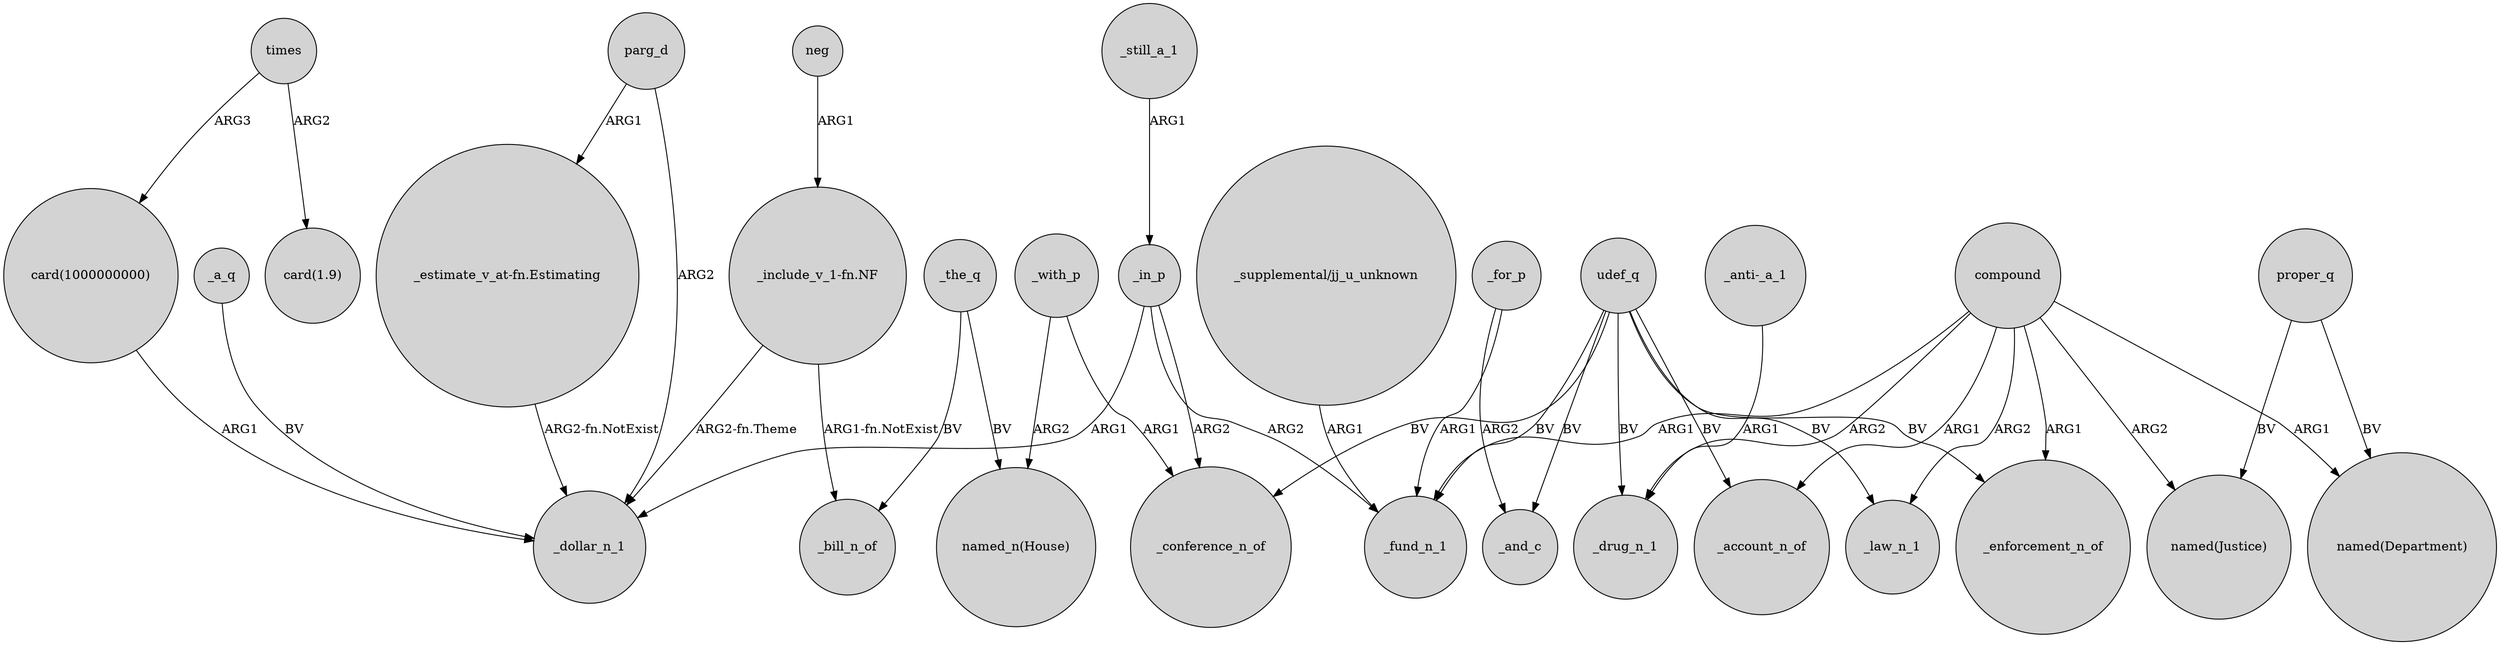 digraph {
	node [shape=circle style=filled]
	"_include_v_1-fn.NF" -> _dollar_n_1 [label="ARG2-fn.Theme"]
	_the_q -> _bill_n_of [label=BV]
	_with_p -> "named_n(House)" [label=ARG2]
	_with_p -> _conference_n_of [label=ARG1]
	_for_p -> _fund_n_1 [label=ARG1]
	udef_q -> _conference_n_of [label=BV]
	_for_p -> _and_c [label=ARG2]
	"_supplemental/jj_u_unknown" -> _fund_n_1 [label=ARG1]
	udef_q -> _law_n_1 [label=BV]
	_the_q -> "named_n(House)" [label=BV]
	udef_q -> _drug_n_1 [label=BV]
	_a_q -> _dollar_n_1 [label=BV]
	compound -> _account_n_of [label=ARG1]
	times -> "card(1000000000)" [label=ARG3]
	compound -> _enforcement_n_of [label=ARG1]
	_in_p -> _fund_n_1 [label=ARG2]
	times -> "card(1.9)" [label=ARG2]
	proper_q -> "named(Justice)" [label=BV]
	compound -> "named(Justice)" [label=ARG2]
	"_estimate_v_at-fn.Estimating" -> _dollar_n_1 [label="ARG2-fn.NotExist"]
	compound -> _drug_n_1 [label=ARG2]
	"_include_v_1-fn.NF" -> _bill_n_of [label="ARG1-fn.NotExist"]
	udef_q -> _account_n_of [label=BV]
	udef_q -> _fund_n_1 [label=BV]
	_in_p -> _conference_n_of [label=ARG2]
	udef_q -> _enforcement_n_of [label=BV]
	parg_d -> "_estimate_v_at-fn.Estimating" [label=ARG1]
	parg_d -> _dollar_n_1 [label=ARG2]
	_still_a_1 -> _in_p [label=ARG1]
	_in_p -> _dollar_n_1 [label=ARG1]
	neg -> "_include_v_1-fn.NF" [label=ARG1]
	compound -> "named(Department)" [label=ARG1]
	"card(1000000000)" -> _dollar_n_1 [label=ARG1]
	udef_q -> _and_c [label=BV]
	proper_q -> "named(Department)" [label=BV]
	"_anti-_a_1" -> _drug_n_1 [label=ARG1]
	compound -> _fund_n_1 [label=ARG1]
	compound -> _law_n_1 [label=ARG2]
}
